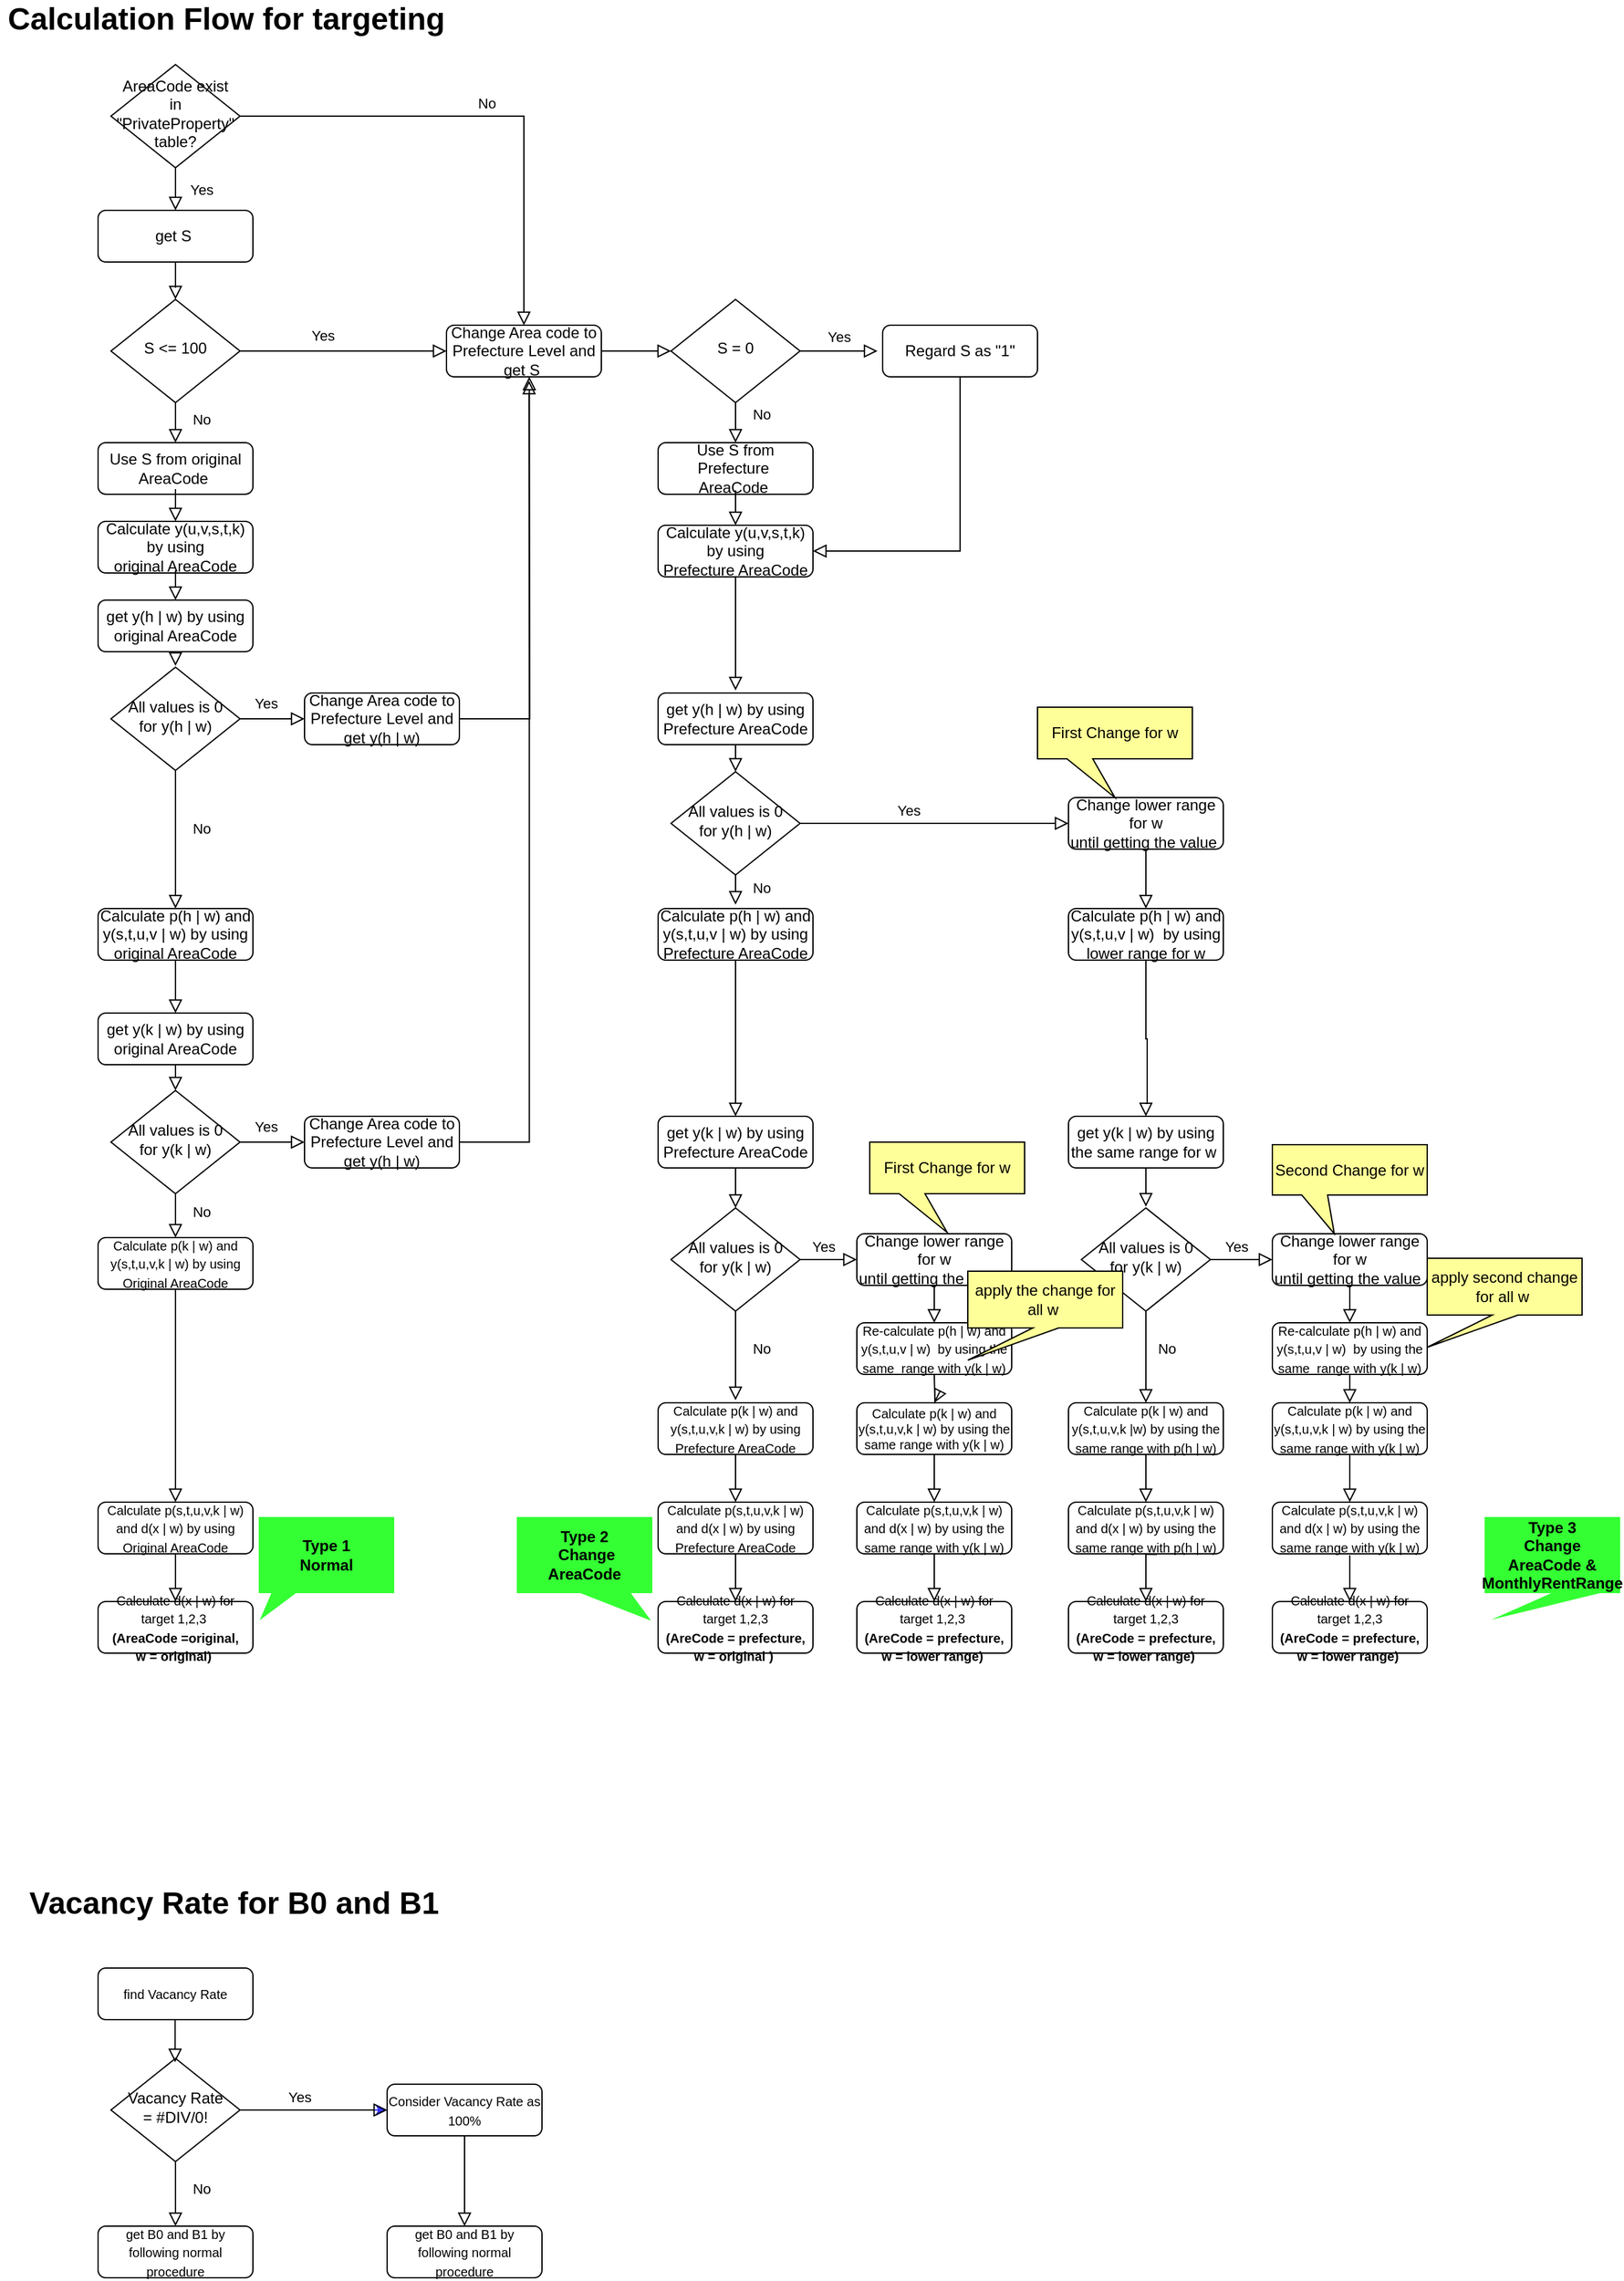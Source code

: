 <mxfile version="14.7.9" type="github">
  <diagram id="C5RBs43oDa-KdzZeNtuy" name="Page-1">
    <mxGraphModel dx="1504" dy="644" grid="1" gridSize="10" guides="1" tooltips="1" connect="1" arrows="1" fold="1" page="1" pageScale="1" pageWidth="827" pageHeight="1169" math="0" shadow="0">
      <root>
        <mxCell id="WIyWlLk6GJQsqaUBKTNV-0" />
        <mxCell id="WIyWlLk6GJQsqaUBKTNV-1" parent="WIyWlLk6GJQsqaUBKTNV-0" />
        <mxCell id="WIyWlLk6GJQsqaUBKTNV-2" value="" style="rounded=0;html=1;jettySize=auto;orthogonalLoop=1;fontSize=11;endArrow=block;endFill=0;endSize=8;strokeWidth=1;shadow=0;labelBackgroundColor=none;edgeStyle=orthogonalEdgeStyle;" parent="WIyWlLk6GJQsqaUBKTNV-1" source="WIyWlLk6GJQsqaUBKTNV-3" target="WIyWlLk6GJQsqaUBKTNV-6" edge="1">
          <mxGeometry relative="1" as="geometry" />
        </mxCell>
        <mxCell id="WIyWlLk6GJQsqaUBKTNV-3" value="get S&amp;nbsp;" style="rounded=1;whiteSpace=wrap;html=1;fontSize=12;glass=0;strokeWidth=1;shadow=0;" parent="WIyWlLk6GJQsqaUBKTNV-1" vertex="1">
          <mxGeometry x="86" y="178" width="120" height="40" as="geometry" />
        </mxCell>
        <mxCell id="WIyWlLk6GJQsqaUBKTNV-4" value="No" style="rounded=0;html=1;jettySize=auto;orthogonalLoop=1;fontSize=11;endArrow=block;endFill=0;endSize=8;strokeWidth=1;shadow=0;labelBackgroundColor=none;edgeStyle=orthogonalEdgeStyle;entryX=0.5;entryY=0;entryDx=0;entryDy=0;" parent="WIyWlLk6GJQsqaUBKTNV-1" source="WIyWlLk6GJQsqaUBKTNV-6" target="MQ3y7SGXB7zB2JzIPT7B-8" edge="1">
          <mxGeometry x="0.245" y="20" relative="1" as="geometry">
            <mxPoint as="offset" />
            <mxPoint x="146" y="397" as="targetPoint" />
          </mxGeometry>
        </mxCell>
        <mxCell id="WIyWlLk6GJQsqaUBKTNV-5" value="Yes" style="edgeStyle=orthogonalEdgeStyle;rounded=0;html=1;jettySize=auto;orthogonalLoop=1;fontSize=11;endArrow=block;endFill=0;endSize=8;strokeWidth=1;shadow=0;labelBackgroundColor=none;" parent="WIyWlLk6GJQsqaUBKTNV-1" source="WIyWlLk6GJQsqaUBKTNV-6" target="WIyWlLk6GJQsqaUBKTNV-7" edge="1">
          <mxGeometry x="-0.2" y="12" relative="1" as="geometry">
            <mxPoint as="offset" />
          </mxGeometry>
        </mxCell>
        <mxCell id="WIyWlLk6GJQsqaUBKTNV-6" value="S &amp;lt;= 100" style="rhombus;whiteSpace=wrap;html=1;shadow=0;fontFamily=Helvetica;fontSize=12;align=center;strokeWidth=1;spacing=6;spacingTop=-4;" parent="WIyWlLk6GJQsqaUBKTNV-1" vertex="1">
          <mxGeometry x="96" y="247" width="100" height="80" as="geometry" />
        </mxCell>
        <mxCell id="WIyWlLk6GJQsqaUBKTNV-7" value="Change Area code to Prefecture Level&amp;nbsp;and get S&amp;nbsp;" style="rounded=1;whiteSpace=wrap;html=1;fontSize=12;glass=0;strokeWidth=1;shadow=0;" parent="WIyWlLk6GJQsqaUBKTNV-1" vertex="1">
          <mxGeometry x="356" y="267" width="120" height="40" as="geometry" />
        </mxCell>
        <mxCell id="WIyWlLk6GJQsqaUBKTNV-11" value="Calculate y(u,v,s,t,k) by using&lt;br&gt;original AreaCode" style="rounded=1;whiteSpace=wrap;html=1;fontSize=12;glass=0;strokeWidth=1;shadow=0;" parent="WIyWlLk6GJQsqaUBKTNV-1" vertex="1">
          <mxGeometry x="86" y="419" width="120" height="40" as="geometry" />
        </mxCell>
        <mxCell id="MQ3y7SGXB7zB2JzIPT7B-0" value="S = 0" style="rhombus;whiteSpace=wrap;html=1;shadow=0;fontFamily=Helvetica;fontSize=12;align=center;strokeWidth=1;spacing=6;spacingTop=-4;" vertex="1" parent="WIyWlLk6GJQsqaUBKTNV-1">
          <mxGeometry x="530" y="247" width="100" height="80" as="geometry" />
        </mxCell>
        <mxCell id="MQ3y7SGXB7zB2JzIPT7B-1" value="" style="edgeStyle=orthogonalEdgeStyle;rounded=0;html=1;jettySize=auto;orthogonalLoop=1;fontSize=11;endArrow=block;endFill=0;endSize=8;strokeWidth=1;shadow=0;labelBackgroundColor=none;entryX=0;entryY=0.5;entryDx=0;entryDy=0;exitX=1;exitY=0.5;exitDx=0;exitDy=0;" edge="1" parent="WIyWlLk6GJQsqaUBKTNV-1" source="WIyWlLk6GJQsqaUBKTNV-7" target="MQ3y7SGXB7zB2JzIPT7B-0">
          <mxGeometry x="-0.2" y="10" relative="1" as="geometry">
            <mxPoint as="offset" />
            <mxPoint x="206" y="297" as="sourcePoint" />
            <mxPoint x="256" y="297" as="targetPoint" />
          </mxGeometry>
        </mxCell>
        <mxCell id="MQ3y7SGXB7zB2JzIPT7B-2" value="Yes" style="edgeStyle=orthogonalEdgeStyle;rounded=0;html=1;jettySize=auto;orthogonalLoop=1;fontSize=11;endArrow=block;endFill=0;endSize=8;strokeWidth=1;shadow=0;labelBackgroundColor=none;exitX=1;exitY=0.5;exitDx=0;exitDy=0;" edge="1" parent="WIyWlLk6GJQsqaUBKTNV-1" source="MQ3y7SGXB7zB2JzIPT7B-0">
          <mxGeometry y="12" relative="1" as="geometry">
            <mxPoint as="offset" />
            <mxPoint x="320" y="297" as="sourcePoint" />
            <mxPoint x="690" y="287" as="targetPoint" />
          </mxGeometry>
        </mxCell>
        <mxCell id="MQ3y7SGXB7zB2JzIPT7B-3" value="Regard S as &quot;1&quot;" style="rounded=1;whiteSpace=wrap;html=1;fontSize=12;glass=0;strokeWidth=1;shadow=0;" vertex="1" parent="WIyWlLk6GJQsqaUBKTNV-1">
          <mxGeometry x="694" y="267" width="120" height="40" as="geometry" />
        </mxCell>
        <mxCell id="MQ3y7SGXB7zB2JzIPT7B-6" value="Use S from Prefecture&amp;nbsp;&lt;br&gt;AreaCode&amp;nbsp;" style="rounded=1;whiteSpace=wrap;html=1;fontSize=12;glass=0;strokeWidth=1;shadow=0;" vertex="1" parent="WIyWlLk6GJQsqaUBKTNV-1">
          <mxGeometry x="520" y="358" width="120" height="40" as="geometry" />
        </mxCell>
        <mxCell id="MQ3y7SGXB7zB2JzIPT7B-8" value="Use S from original AreaCode&amp;nbsp;" style="rounded=1;whiteSpace=wrap;html=1;fontSize=12;glass=0;strokeWidth=1;shadow=0;" vertex="1" parent="WIyWlLk6GJQsqaUBKTNV-1">
          <mxGeometry x="86" y="358" width="120" height="40" as="geometry" />
        </mxCell>
        <mxCell id="MQ3y7SGXB7zB2JzIPT7B-10" value="No" style="rounded=0;html=1;jettySize=auto;orthogonalLoop=1;fontSize=11;endArrow=block;endFill=0;endSize=8;strokeWidth=1;shadow=0;labelBackgroundColor=none;edgeStyle=orthogonalEdgeStyle;entryX=0.5;entryY=0;entryDx=0;entryDy=0;exitX=0.5;exitY=1;exitDx=0;exitDy=0;" edge="1" parent="WIyWlLk6GJQsqaUBKTNV-1" source="MQ3y7SGXB7zB2JzIPT7B-0" target="MQ3y7SGXB7zB2JzIPT7B-6">
          <mxGeometry x="-0.407" y="20" relative="1" as="geometry">
            <mxPoint as="offset" />
            <mxPoint x="270" y="337" as="sourcePoint" />
            <mxPoint x="270" y="397" as="targetPoint" />
            <Array as="points">
              <mxPoint x="580" y="347" />
              <mxPoint x="580" y="347" />
            </Array>
          </mxGeometry>
        </mxCell>
        <mxCell id="MQ3y7SGXB7zB2JzIPT7B-66" value="AreaCode exist in &quot;PrivateProperty&quot; table?" style="rhombus;whiteSpace=wrap;html=1;shadow=0;fontFamily=Helvetica;fontSize=12;align=center;strokeWidth=1;spacing=6;spacingTop=-4;" vertex="1" parent="WIyWlLk6GJQsqaUBKTNV-1">
          <mxGeometry x="96" y="65" width="100" height="80" as="geometry" />
        </mxCell>
        <mxCell id="MQ3y7SGXB7zB2JzIPT7B-67" value="No" style="edgeStyle=orthogonalEdgeStyle;rounded=0;html=1;jettySize=auto;orthogonalLoop=1;fontSize=11;endArrow=block;endFill=0;endSize=8;strokeWidth=1;shadow=0;labelBackgroundColor=none;exitX=1;exitY=0.5;exitDx=0;exitDy=0;entryX=0.5;entryY=0;entryDx=0;entryDy=0;" edge="1" parent="WIyWlLk6GJQsqaUBKTNV-1" source="MQ3y7SGXB7zB2JzIPT7B-66" target="WIyWlLk6GJQsqaUBKTNV-7">
          <mxGeometry y="10" relative="1" as="geometry">
            <mxPoint as="offset" />
            <mxPoint x="206.0" y="320" as="sourcePoint" />
            <mxPoint x="306" y="265" as="targetPoint" />
          </mxGeometry>
        </mxCell>
        <mxCell id="MQ3y7SGXB7zB2JzIPT7B-69" value="Yes" style="rounded=0;html=1;jettySize=auto;orthogonalLoop=1;fontSize=11;endArrow=block;endFill=0;endSize=8;strokeWidth=1;shadow=0;labelBackgroundColor=none;edgeStyle=orthogonalEdgeStyle;exitX=0.5;exitY=1;exitDx=0;exitDy=0;entryX=0.5;entryY=0;entryDx=0;entryDy=0;" edge="1" parent="WIyWlLk6GJQsqaUBKTNV-1" source="MQ3y7SGXB7zB2JzIPT7B-66" target="WIyWlLk6GJQsqaUBKTNV-3">
          <mxGeometry y="20" relative="1" as="geometry">
            <mxPoint as="offset" />
            <mxPoint x="146" y="155" as="sourcePoint" />
            <mxPoint x="146" y="175" as="targetPoint" />
          </mxGeometry>
        </mxCell>
        <mxCell id="EMNxxHcLQM_PSfE0qUSJ-0" value="" style="edgeStyle=orthogonalEdgeStyle;rounded=0;html=1;jettySize=auto;orthogonalLoop=1;fontSize=11;endArrow=block;endFill=0;endSize=8;strokeWidth=1;shadow=0;labelBackgroundColor=none;entryX=0.5;entryY=0;entryDx=0;entryDy=0;exitX=0.5;exitY=1;exitDx=0;exitDy=0;" edge="1" parent="WIyWlLk6GJQsqaUBKTNV-1" source="MQ3y7SGXB7zB2JzIPT7B-8" target="WIyWlLk6GJQsqaUBKTNV-11">
          <mxGeometry x="-0.2" y="10" relative="1" as="geometry">
            <mxPoint as="offset" />
            <mxPoint x="376" y="297" as="sourcePoint" />
            <mxPoint x="426" y="297" as="targetPoint" />
            <Array as="points">
              <mxPoint x="146" y="394" />
              <mxPoint x="146" y="394" />
            </Array>
          </mxGeometry>
        </mxCell>
        <mxCell id="EMNxxHcLQM_PSfE0qUSJ-1" value="Calculate y(u,v,s,t,k) by using&lt;br&gt;Prefecture AreaCode" style="rounded=1;whiteSpace=wrap;html=1;fontSize=12;glass=0;strokeWidth=1;shadow=0;" vertex="1" parent="WIyWlLk6GJQsqaUBKTNV-1">
          <mxGeometry x="520" y="422" width="120" height="40" as="geometry" />
        </mxCell>
        <mxCell id="EMNxxHcLQM_PSfE0qUSJ-3" value="" style="edgeStyle=orthogonalEdgeStyle;rounded=0;html=1;jettySize=auto;orthogonalLoop=1;fontSize=11;endArrow=block;endFill=0;endSize=8;strokeWidth=1;shadow=0;labelBackgroundColor=none;entryX=0.5;entryY=0;entryDx=0;entryDy=0;" edge="1" parent="WIyWlLk6GJQsqaUBKTNV-1" target="EMNxxHcLQM_PSfE0qUSJ-1">
          <mxGeometry x="-0.2" y="10" relative="1" as="geometry">
            <mxPoint as="offset" />
            <mxPoint x="580" y="395" as="sourcePoint" />
            <mxPoint x="564" y="434" as="targetPoint" />
            <Array as="points">
              <mxPoint x="580" y="404" />
              <mxPoint x="580" y="404" />
            </Array>
          </mxGeometry>
        </mxCell>
        <mxCell id="EMNxxHcLQM_PSfE0qUSJ-4" value="" style="edgeStyle=orthogonalEdgeStyle;rounded=0;html=1;jettySize=auto;orthogonalLoop=1;fontSize=11;endArrow=block;endFill=0;endSize=8;strokeWidth=1;shadow=0;labelBackgroundColor=none;entryX=1;entryY=0.5;entryDx=0;entryDy=0;exitX=0.5;exitY=1;exitDx=0;exitDy=0;strokeColor=#000000;" edge="1" parent="WIyWlLk6GJQsqaUBKTNV-1" source="MQ3y7SGXB7zB2JzIPT7B-3" target="EMNxxHcLQM_PSfE0qUSJ-1">
          <mxGeometry x="-0.2" y="10" relative="1" as="geometry">
            <mxPoint as="offset" />
            <mxPoint x="1024" y="405" as="sourcePoint" />
            <mxPoint x="1024" y="434" as="targetPoint" />
            <Array as="points">
              <mxPoint x="754" y="442" />
            </Array>
          </mxGeometry>
        </mxCell>
        <mxCell id="EMNxxHcLQM_PSfE0qUSJ-5" value="get y(h | w) by using&lt;br&gt;original AreaCode" style="rounded=1;whiteSpace=wrap;html=1;fontSize=12;glass=0;strokeWidth=1;shadow=0;" vertex="1" parent="WIyWlLk6GJQsqaUBKTNV-1">
          <mxGeometry x="86" y="480" width="120" height="40" as="geometry" />
        </mxCell>
        <mxCell id="EMNxxHcLQM_PSfE0qUSJ-6" value="All values is 0 for y(h | w)" style="rhombus;whiteSpace=wrap;html=1;shadow=0;fontFamily=Helvetica;fontSize=12;align=center;strokeWidth=1;spacing=6;spacingTop=-4;" vertex="1" parent="WIyWlLk6GJQsqaUBKTNV-1">
          <mxGeometry x="96" y="532" width="100" height="80" as="geometry" />
        </mxCell>
        <mxCell id="EMNxxHcLQM_PSfE0qUSJ-7" value="No" style="rounded=0;html=1;jettySize=auto;orthogonalLoop=1;fontSize=11;endArrow=block;endFill=0;endSize=8;strokeWidth=1;shadow=0;labelBackgroundColor=none;edgeStyle=orthogonalEdgeStyle;exitX=0.5;exitY=1;exitDx=0;exitDy=0;entryX=0.5;entryY=0;entryDx=0;entryDy=0;" edge="1" parent="WIyWlLk6GJQsqaUBKTNV-1" source="EMNxxHcLQM_PSfE0qUSJ-6" target="EMNxxHcLQM_PSfE0qUSJ-20">
          <mxGeometry x="-0.167" y="20" relative="1" as="geometry">
            <mxPoint as="offset" />
            <mxPoint x="126" y="661" as="sourcePoint" />
            <mxPoint x="146" y="681" as="targetPoint" />
            <Array as="points" />
          </mxGeometry>
        </mxCell>
        <mxCell id="EMNxxHcLQM_PSfE0qUSJ-9" value="Change Area code to Prefecture Level&amp;nbsp;and get y(h | w)" style="rounded=1;whiteSpace=wrap;html=1;fontSize=12;glass=0;strokeWidth=1;shadow=0;" vertex="1" parent="WIyWlLk6GJQsqaUBKTNV-1">
          <mxGeometry x="246" y="552" width="120" height="40" as="geometry" />
        </mxCell>
        <mxCell id="EMNxxHcLQM_PSfE0qUSJ-10" value="get y(h | w) by using&lt;br&gt;Prefecture AreaCode" style="rounded=1;whiteSpace=wrap;html=1;fontSize=12;glass=0;strokeWidth=1;shadow=0;" vertex="1" parent="WIyWlLk6GJQsqaUBKTNV-1">
          <mxGeometry x="520" y="552" width="120" height="40" as="geometry" />
        </mxCell>
        <mxCell id="EMNxxHcLQM_PSfE0qUSJ-14" value="" style="edgeStyle=orthogonalEdgeStyle;rounded=0;html=1;jettySize=auto;orthogonalLoop=1;fontSize=11;endArrow=block;endFill=0;endSize=8;strokeWidth=1;shadow=0;labelBackgroundColor=none;entryX=0.5;entryY=0;entryDx=0;entryDy=0;exitX=0.5;exitY=1;exitDx=0;exitDy=0;" edge="1" parent="WIyWlLk6GJQsqaUBKTNV-1" source="WIyWlLk6GJQsqaUBKTNV-11" target="EMNxxHcLQM_PSfE0qUSJ-5">
          <mxGeometry x="-0.2" y="10" relative="1" as="geometry">
            <mxPoint as="offset" />
            <mxPoint x="156" y="409" as="sourcePoint" />
            <mxPoint x="156" y="439" as="targetPoint" />
            <Array as="points">
              <mxPoint x="146" y="457" />
              <mxPoint x="146" y="457" />
            </Array>
          </mxGeometry>
        </mxCell>
        <mxCell id="EMNxxHcLQM_PSfE0qUSJ-15" value="" style="edgeStyle=orthogonalEdgeStyle;rounded=0;html=1;jettySize=auto;orthogonalLoop=1;fontSize=11;endArrow=block;endFill=0;endSize=8;strokeWidth=1;shadow=0;labelBackgroundColor=none;exitX=0.5;exitY=1;exitDx=0;exitDy=0;" edge="1" parent="WIyWlLk6GJQsqaUBKTNV-1" source="EMNxxHcLQM_PSfE0qUSJ-5">
          <mxGeometry x="-0.2" y="10" relative="1" as="geometry">
            <mxPoint as="offset" />
            <mxPoint x="146" y="541" as="sourcePoint" />
            <mxPoint x="146" y="531" as="targetPoint" />
            <Array as="points" />
          </mxGeometry>
        </mxCell>
        <mxCell id="EMNxxHcLQM_PSfE0qUSJ-16" value="" style="edgeStyle=orthogonalEdgeStyle;rounded=0;html=1;jettySize=auto;orthogonalLoop=1;fontSize=11;endArrow=block;endFill=0;endSize=8;strokeWidth=1;shadow=0;labelBackgroundColor=none;exitX=1;exitY=0.5;exitDx=0;exitDy=0;" edge="1" parent="WIyWlLk6GJQsqaUBKTNV-1" source="EMNxxHcLQM_PSfE0qUSJ-9">
          <mxGeometry x="-0.2" y="10" relative="1" as="geometry">
            <mxPoint as="offset" />
            <mxPoint x="376" y="595" as="sourcePoint" />
            <mxPoint x="420" y="310" as="targetPoint" />
          </mxGeometry>
        </mxCell>
        <mxCell id="EMNxxHcLQM_PSfE0qUSJ-18" value="" style="edgeStyle=orthogonalEdgeStyle;rounded=0;html=1;jettySize=auto;orthogonalLoop=1;fontSize=11;endArrow=block;endFill=0;endSize=8;strokeWidth=1;shadow=0;labelBackgroundColor=none;" edge="1" parent="WIyWlLk6GJQsqaUBKTNV-1" source="EMNxxHcLQM_PSfE0qUSJ-1">
          <mxGeometry x="-0.2" y="10" relative="1" as="geometry">
            <mxPoint as="offset" />
            <mxPoint x="527" y="600" as="sourcePoint" />
            <mxPoint x="580" y="550" as="targetPoint" />
          </mxGeometry>
        </mxCell>
        <mxCell id="EMNxxHcLQM_PSfE0qUSJ-20" value="Calculate p(h | w) and y(s,t,u,v | w) by using&lt;br&gt;original AreaCode" style="rounded=1;whiteSpace=wrap;html=1;fontSize=12;glass=0;strokeWidth=1;shadow=0;" vertex="1" parent="WIyWlLk6GJQsqaUBKTNV-1">
          <mxGeometry x="86" y="719" width="120" height="40" as="geometry" />
        </mxCell>
        <mxCell id="EMNxxHcLQM_PSfE0qUSJ-21" value="Yes" style="edgeStyle=orthogonalEdgeStyle;rounded=0;html=1;jettySize=auto;orthogonalLoop=1;fontSize=11;endArrow=block;endFill=0;endSize=8;strokeWidth=1;shadow=0;labelBackgroundColor=none;exitX=1;exitY=0.5;exitDx=0;exitDy=0;entryX=0;entryY=0.5;entryDx=0;entryDy=0;" edge="1" parent="WIyWlLk6GJQsqaUBKTNV-1" source="EMNxxHcLQM_PSfE0qUSJ-6" target="EMNxxHcLQM_PSfE0qUSJ-9">
          <mxGeometry x="-0.2" y="12" relative="1" as="geometry">
            <mxPoint as="offset" />
            <mxPoint x="205" y="585" as="sourcePoint" />
            <mxPoint x="255" y="585" as="targetPoint" />
          </mxGeometry>
        </mxCell>
        <mxCell id="EMNxxHcLQM_PSfE0qUSJ-22" value="All values is 0 for y(h | w)" style="rhombus;whiteSpace=wrap;html=1;shadow=0;fontFamily=Helvetica;fontSize=12;align=center;strokeWidth=1;spacing=6;spacingTop=-4;" vertex="1" parent="WIyWlLk6GJQsqaUBKTNV-1">
          <mxGeometry x="530" y="613" width="100" height="80" as="geometry" />
        </mxCell>
        <mxCell id="EMNxxHcLQM_PSfE0qUSJ-23" value="Change lower range for w&lt;br&gt;until getting the value&amp;nbsp;" style="rounded=1;whiteSpace=wrap;html=1;fontSize=12;glass=0;strokeWidth=1;shadow=0;" vertex="1" parent="WIyWlLk6GJQsqaUBKTNV-1">
          <mxGeometry x="838" y="633" width="120" height="40" as="geometry" />
        </mxCell>
        <mxCell id="EMNxxHcLQM_PSfE0qUSJ-24" value="Calculate p(h | w) and y(s,t,u,v | w) by using&lt;br&gt;Prefecture AreaCode" style="rounded=1;whiteSpace=wrap;html=1;fontSize=12;glass=0;strokeWidth=1;shadow=0;" vertex="1" parent="WIyWlLk6GJQsqaUBKTNV-1">
          <mxGeometry x="520" y="719" width="120" height="40" as="geometry" />
        </mxCell>
        <mxCell id="EMNxxHcLQM_PSfE0qUSJ-25" value="No" style="rounded=0;html=1;jettySize=auto;orthogonalLoop=1;fontSize=11;endArrow=block;endFill=0;endSize=8;strokeWidth=1;shadow=0;labelBackgroundColor=none;edgeStyle=orthogonalEdgeStyle;exitX=0.5;exitY=1;exitDx=0;exitDy=0;" edge="1" parent="WIyWlLk6GJQsqaUBKTNV-1" source="EMNxxHcLQM_PSfE0qUSJ-22">
          <mxGeometry x="-0.167" y="20" relative="1" as="geometry">
            <mxPoint as="offset" />
            <mxPoint x="458.0" y="622" as="sourcePoint" />
            <mxPoint x="580" y="716" as="targetPoint" />
            <Array as="points" />
          </mxGeometry>
        </mxCell>
        <mxCell id="EMNxxHcLQM_PSfE0qUSJ-26" value="" style="edgeStyle=orthogonalEdgeStyle;rounded=0;html=1;jettySize=auto;orthogonalLoop=1;fontSize=11;endArrow=block;endFill=0;endSize=8;strokeWidth=1;shadow=0;labelBackgroundColor=none;exitX=0.5;exitY=1;exitDx=0;exitDy=0;entryX=0.5;entryY=0;entryDx=0;entryDy=0;" edge="1" parent="WIyWlLk6GJQsqaUBKTNV-1" source="EMNxxHcLQM_PSfE0qUSJ-10" target="EMNxxHcLQM_PSfE0qUSJ-22">
          <mxGeometry x="-0.2" y="10" relative="1" as="geometry">
            <mxPoint as="offset" />
            <mxPoint x="590" y="478" as="sourcePoint" />
            <mxPoint x="580" y="601" as="targetPoint" />
          </mxGeometry>
        </mxCell>
        <mxCell id="EMNxxHcLQM_PSfE0qUSJ-27" value="Yes" style="edgeStyle=orthogonalEdgeStyle;rounded=0;html=1;jettySize=auto;orthogonalLoop=1;fontSize=11;endArrow=block;endFill=0;endSize=8;strokeWidth=1;shadow=0;labelBackgroundColor=none;exitX=1;exitY=0.5;exitDx=0;exitDy=0;entryX=0;entryY=0.5;entryDx=0;entryDy=0;" edge="1" parent="WIyWlLk6GJQsqaUBKTNV-1" source="EMNxxHcLQM_PSfE0qUSJ-22" target="EMNxxHcLQM_PSfE0qUSJ-23">
          <mxGeometry x="-0.19" y="10" relative="1" as="geometry">
            <mxPoint as="offset" />
            <mxPoint x="640" y="655" as="sourcePoint" />
            <mxPoint x="675" y="663" as="targetPoint" />
          </mxGeometry>
        </mxCell>
        <mxCell id="EMNxxHcLQM_PSfE0qUSJ-29" value="Calculate p(h | w) and y(s,t,u,v | w)&amp;nbsp;&amp;nbsp;by using lower range for w" style="rounded=1;whiteSpace=wrap;html=1;fontSize=12;glass=0;strokeWidth=1;shadow=0;" vertex="1" parent="WIyWlLk6GJQsqaUBKTNV-1">
          <mxGeometry x="838" y="719" width="120" height="40" as="geometry" />
        </mxCell>
        <mxCell id="EMNxxHcLQM_PSfE0qUSJ-30" value="" style="edgeStyle=orthogonalEdgeStyle;rounded=0;html=1;jettySize=auto;orthogonalLoop=1;fontSize=11;endArrow=block;endFill=0;endSize=8;strokeWidth=1;shadow=0;labelBackgroundColor=none;" edge="1" parent="WIyWlLk6GJQsqaUBKTNV-1" source="EMNxxHcLQM_PSfE0qUSJ-23" target="EMNxxHcLQM_PSfE0qUSJ-29">
          <mxGeometry x="-0.2" y="10" relative="1" as="geometry">
            <mxPoint as="offset" />
            <mxPoint x="879" y="661" as="sourcePoint" />
            <mxPoint x="1015" y="562" as="targetPoint" />
          </mxGeometry>
        </mxCell>
        <mxCell id="EMNxxHcLQM_PSfE0qUSJ-31" value="get y(k | w) by using&lt;br&gt;original AreaCode" style="rounded=1;whiteSpace=wrap;html=1;fontSize=12;glass=0;strokeWidth=1;shadow=0;" vertex="1" parent="WIyWlLk6GJQsqaUBKTNV-1">
          <mxGeometry x="86" y="800" width="120" height="40" as="geometry" />
        </mxCell>
        <mxCell id="EMNxxHcLQM_PSfE0qUSJ-32" value="" style="edgeStyle=orthogonalEdgeStyle;rounded=0;html=1;jettySize=auto;orthogonalLoop=1;fontSize=11;endArrow=block;endFill=0;endSize=8;strokeWidth=1;shadow=0;labelBackgroundColor=none;entryX=0.5;entryY=0;entryDx=0;entryDy=0;" edge="1" parent="WIyWlLk6GJQsqaUBKTNV-1" source="EMNxxHcLQM_PSfE0qUSJ-20" target="EMNxxHcLQM_PSfE0qUSJ-31">
          <mxGeometry x="-0.2" y="10" relative="1" as="geometry">
            <mxPoint as="offset" />
            <mxPoint x="146" y="770" as="sourcePoint" />
            <mxPoint x="140" y="790" as="targetPoint" />
          </mxGeometry>
        </mxCell>
        <mxCell id="EMNxxHcLQM_PSfE0qUSJ-35" value="All values is 0 for y(k | w)" style="rhombus;whiteSpace=wrap;html=1;shadow=0;fontFamily=Helvetica;fontSize=12;align=center;strokeWidth=1;spacing=6;spacingTop=-4;" vertex="1" parent="WIyWlLk6GJQsqaUBKTNV-1">
          <mxGeometry x="96" y="860" width="100" height="80" as="geometry" />
        </mxCell>
        <mxCell id="EMNxxHcLQM_PSfE0qUSJ-36" value="Change Area code to Prefecture Level&amp;nbsp;and get y(h | w)" style="rounded=1;whiteSpace=wrap;html=1;fontSize=12;glass=0;strokeWidth=1;shadow=0;" vertex="1" parent="WIyWlLk6GJQsqaUBKTNV-1">
          <mxGeometry x="246" y="880" width="120" height="40" as="geometry" />
        </mxCell>
        <mxCell id="EMNxxHcLQM_PSfE0qUSJ-37" value="get y(k | w) by using&lt;br&gt;Prefecture AreaCode" style="rounded=1;whiteSpace=wrap;html=1;fontSize=12;glass=0;strokeWidth=1;shadow=0;" vertex="1" parent="WIyWlLk6GJQsqaUBKTNV-1">
          <mxGeometry x="520" y="880" width="120" height="40" as="geometry" />
        </mxCell>
        <mxCell id="EMNxxHcLQM_PSfE0qUSJ-38" value="All values is 0 for y(k | w)" style="rhombus;whiteSpace=wrap;html=1;shadow=0;fontFamily=Helvetica;fontSize=12;align=center;strokeWidth=1;spacing=6;spacingTop=-4;" vertex="1" parent="WIyWlLk6GJQsqaUBKTNV-1">
          <mxGeometry x="530" y="951" width="100" height="80" as="geometry" />
        </mxCell>
        <mxCell id="EMNxxHcLQM_PSfE0qUSJ-39" value="Change lower range for w&lt;br&gt;until getting the value&amp;nbsp;" style="rounded=1;whiteSpace=wrap;html=1;fontSize=12;glass=0;strokeWidth=1;shadow=0;" vertex="1" parent="WIyWlLk6GJQsqaUBKTNV-1">
          <mxGeometry x="674" y="971" width="120" height="40" as="geometry" />
        </mxCell>
        <mxCell id="EMNxxHcLQM_PSfE0qUSJ-40" value="&lt;font style=&quot;font-size: 10px&quot;&gt;Calculate p(k | w) and y(s,t,u,v,k | w) by using Prefecture AreaCode&lt;/font&gt;" style="rounded=1;whiteSpace=wrap;html=1;fontSize=12;glass=0;strokeWidth=1;shadow=0;" vertex="1" parent="WIyWlLk6GJQsqaUBKTNV-1">
          <mxGeometry x="520" y="1102" width="120" height="40" as="geometry" />
        </mxCell>
        <mxCell id="EMNxxHcLQM_PSfE0qUSJ-41" value="No" style="rounded=0;html=1;jettySize=auto;orthogonalLoop=1;fontSize=11;endArrow=block;endFill=0;endSize=8;strokeWidth=1;shadow=0;labelBackgroundColor=none;edgeStyle=orthogonalEdgeStyle;exitX=0.5;exitY=1;exitDx=0;exitDy=0;" edge="1" parent="WIyWlLk6GJQsqaUBKTNV-1" source="EMNxxHcLQM_PSfE0qUSJ-38">
          <mxGeometry x="-0.167" y="20" relative="1" as="geometry">
            <mxPoint as="offset" />
            <mxPoint x="458.0" y="960" as="sourcePoint" />
            <mxPoint x="580" y="1100" as="targetPoint" />
            <Array as="points" />
          </mxGeometry>
        </mxCell>
        <mxCell id="EMNxxHcLQM_PSfE0qUSJ-42" value="Yes" style="edgeStyle=orthogonalEdgeStyle;rounded=0;html=1;jettySize=auto;orthogonalLoop=1;fontSize=11;endArrow=block;endFill=0;endSize=8;strokeWidth=1;shadow=0;labelBackgroundColor=none;exitX=1;exitY=0.5;exitDx=0;exitDy=0;entryX=0;entryY=0.5;entryDx=0;entryDy=0;" edge="1" parent="WIyWlLk6GJQsqaUBKTNV-1" source="EMNxxHcLQM_PSfE0qUSJ-38" target="EMNxxHcLQM_PSfE0qUSJ-39">
          <mxGeometry x="-0.19" y="10" relative="1" as="geometry">
            <mxPoint as="offset" />
            <mxPoint x="640" y="993" as="sourcePoint" />
            <mxPoint x="675" y="1001" as="targetPoint" />
          </mxGeometry>
        </mxCell>
        <mxCell id="EMNxxHcLQM_PSfE0qUSJ-49" value="Yes" style="edgeStyle=orthogonalEdgeStyle;rounded=0;html=1;jettySize=auto;orthogonalLoop=1;fontSize=11;endArrow=block;endFill=0;endSize=8;strokeWidth=1;shadow=0;labelBackgroundColor=none;entryX=0;entryY=0.5;entryDx=0;entryDy=0;" edge="1" parent="WIyWlLk6GJQsqaUBKTNV-1" source="EMNxxHcLQM_PSfE0qUSJ-35" target="EMNxxHcLQM_PSfE0qUSJ-36">
          <mxGeometry x="-0.2" y="12" relative="1" as="geometry">
            <mxPoint as="offset" />
            <mxPoint x="206" y="634" as="sourcePoint" />
            <mxPoint x="250" y="910" as="targetPoint" />
          </mxGeometry>
        </mxCell>
        <mxCell id="EMNxxHcLQM_PSfE0qUSJ-50" value="" style="edgeStyle=orthogonalEdgeStyle;rounded=0;html=1;jettySize=auto;orthogonalLoop=1;fontSize=11;endArrow=block;endFill=0;endSize=8;strokeWidth=1;shadow=0;labelBackgroundColor=none;entryX=0.5;entryY=0;entryDx=0;entryDy=0;" edge="1" parent="WIyWlLk6GJQsqaUBKTNV-1" target="EMNxxHcLQM_PSfE0qUSJ-35">
          <mxGeometry x="-0.2" y="10" relative="1" as="geometry">
            <mxPoint as="offset" />
            <mxPoint x="146" y="840" as="sourcePoint" />
            <mxPoint x="156" y="810.0" as="targetPoint" />
          </mxGeometry>
        </mxCell>
        <mxCell id="EMNxxHcLQM_PSfE0qUSJ-51" value="" style="edgeStyle=orthogonalEdgeStyle;rounded=0;html=1;jettySize=auto;orthogonalLoop=1;fontSize=11;endArrow=block;endFill=0;endSize=8;strokeWidth=1;shadow=0;labelBackgroundColor=none;exitX=1;exitY=0.5;exitDx=0;exitDy=0;entryX=0.535;entryY=0.998;entryDx=0;entryDy=0;entryPerimeter=0;" edge="1" parent="WIyWlLk6GJQsqaUBKTNV-1" source="EMNxxHcLQM_PSfE0qUSJ-36" target="WIyWlLk6GJQsqaUBKTNV-7">
          <mxGeometry x="-0.2" y="10" relative="1" as="geometry">
            <mxPoint as="offset" />
            <mxPoint x="376" y="582" as="sourcePoint" />
            <mxPoint x="400" y="300" as="targetPoint" />
            <Array as="points">
              <mxPoint x="420" y="900" />
            </Array>
          </mxGeometry>
        </mxCell>
        <mxCell id="EMNxxHcLQM_PSfE0qUSJ-57" value="" style="edgeStyle=orthogonalEdgeStyle;rounded=0;html=1;jettySize=auto;orthogonalLoop=1;fontSize=11;endArrow=block;endFill=0;endSize=8;strokeWidth=1;shadow=0;labelBackgroundColor=none;exitX=0.5;exitY=1;exitDx=0;exitDy=0;" edge="1" parent="WIyWlLk6GJQsqaUBKTNV-1" source="EMNxxHcLQM_PSfE0qUSJ-37" target="EMNxxHcLQM_PSfE0qUSJ-38">
          <mxGeometry x="-0.2" y="10" relative="1" as="geometry">
            <mxPoint as="offset" />
            <mxPoint x="490" y="910" as="sourcePoint" />
            <mxPoint x="530" y="910" as="targetPoint" />
          </mxGeometry>
        </mxCell>
        <mxCell id="EMNxxHcLQM_PSfE0qUSJ-58" value="" style="edgeStyle=orthogonalEdgeStyle;rounded=0;html=1;jettySize=auto;orthogonalLoop=1;fontSize=11;endArrow=block;endFill=0;endSize=8;strokeWidth=1;shadow=0;labelBackgroundColor=none;entryX=0.5;entryY=0;entryDx=0;entryDy=0;exitX=0.5;exitY=1;exitDx=0;exitDy=0;" edge="1" parent="WIyWlLk6GJQsqaUBKTNV-1" source="EMNxxHcLQM_PSfE0qUSJ-24" target="EMNxxHcLQM_PSfE0qUSJ-37">
          <mxGeometry x="-0.2" y="10" relative="1" as="geometry">
            <mxPoint as="offset" />
            <mxPoint x="270" y="769" as="sourcePoint" />
            <mxPoint x="270" y="810" as="targetPoint" />
          </mxGeometry>
        </mxCell>
        <mxCell id="EMNxxHcLQM_PSfE0qUSJ-60" value="&lt;p&gt;&lt;span style=&quot;font-size: 10px&quot;&gt;Calculate p(k | w) and y(s,t,u,v,k | w) by using the same range with y(k | w)&lt;/span&gt;&lt;br&gt;&lt;/p&gt;" style="rounded=1;whiteSpace=wrap;html=1;fontSize=8;glass=0;strokeWidth=1;shadow=0;" vertex="1" parent="WIyWlLk6GJQsqaUBKTNV-1">
          <mxGeometry x="674" y="1102" width="120" height="40" as="geometry" />
        </mxCell>
        <mxCell id="EMNxxHcLQM_PSfE0qUSJ-61" value="get y(k | w) by using&lt;br&gt;the same range for w&amp;nbsp;" style="rounded=1;whiteSpace=wrap;html=1;fontSize=12;glass=0;strokeWidth=1;shadow=0;" vertex="1" parent="WIyWlLk6GJQsqaUBKTNV-1">
          <mxGeometry x="838" y="880" width="120" height="40" as="geometry" />
        </mxCell>
        <mxCell id="EMNxxHcLQM_PSfE0qUSJ-62" value="" style="edgeStyle=orthogonalEdgeStyle;rounded=0;html=1;jettySize=auto;orthogonalLoop=1;fontSize=11;endArrow=block;endFill=0;endSize=8;strokeWidth=1;shadow=0;labelBackgroundColor=none;exitX=0.5;exitY=1;exitDx=0;exitDy=0;entryX=0.5;entryY=0;entryDx=0;entryDy=0;" edge="1" parent="WIyWlLk6GJQsqaUBKTNV-1" source="EMNxxHcLQM_PSfE0qUSJ-29" target="EMNxxHcLQM_PSfE0qUSJ-61">
          <mxGeometry x="-0.2" y="10" relative="1" as="geometry">
            <mxPoint as="offset" />
            <mxPoint x="908" y="683" as="sourcePoint" />
            <mxPoint x="899" y="880" as="targetPoint" />
            <Array as="points">
              <mxPoint x="898" y="820" />
              <mxPoint x="899" y="820" />
              <mxPoint x="899" y="870" />
              <mxPoint x="898" y="870" />
            </Array>
          </mxGeometry>
        </mxCell>
        <mxCell id="EMNxxHcLQM_PSfE0qUSJ-64" value="All values is 0 for y(k | w)" style="rhombus;whiteSpace=wrap;html=1;shadow=0;fontFamily=Helvetica;fontSize=12;align=center;strokeWidth=1;spacing=6;spacingTop=-4;" vertex="1" parent="WIyWlLk6GJQsqaUBKTNV-1">
          <mxGeometry x="848" y="951" width="100" height="80" as="geometry" />
        </mxCell>
        <mxCell id="EMNxxHcLQM_PSfE0qUSJ-65" value="Change lower range for w&lt;br&gt;until getting the value&amp;nbsp;" style="rounded=1;whiteSpace=wrap;html=1;fontSize=12;glass=0;strokeWidth=1;shadow=0;" vertex="1" parent="WIyWlLk6GJQsqaUBKTNV-1">
          <mxGeometry x="996" y="971" width="120" height="40" as="geometry" />
        </mxCell>
        <mxCell id="EMNxxHcLQM_PSfE0qUSJ-66" value="&lt;font style=&quot;font-size: 10px&quot;&gt;Re-calculate p(h | w) and y(s,t,u,v | w)&amp;nbsp; by using the same&amp;nbsp; range with y(k | w)&lt;/font&gt;" style="rounded=1;whiteSpace=wrap;html=1;fontSize=12;glass=0;strokeWidth=1;shadow=0;" vertex="1" parent="WIyWlLk6GJQsqaUBKTNV-1">
          <mxGeometry x="996" y="1040" width="120" height="40" as="geometry" />
        </mxCell>
        <mxCell id="EMNxxHcLQM_PSfE0qUSJ-67" value="" style="edgeStyle=orthogonalEdgeStyle;rounded=0;html=1;jettySize=auto;orthogonalLoop=1;fontSize=11;endArrow=block;endFill=0;endSize=8;strokeWidth=1;shadow=0;labelBackgroundColor=none;exitX=0.5;exitY=1;exitDx=0;exitDy=0;" edge="1" parent="WIyWlLk6GJQsqaUBKTNV-1" source="EMNxxHcLQM_PSfE0qUSJ-39">
          <mxGeometry x="-0.2" y="10" relative="1" as="geometry">
            <mxPoint as="offset" />
            <mxPoint x="590" y="769" as="sourcePoint" />
            <mxPoint x="734" y="1040" as="targetPoint" />
          </mxGeometry>
        </mxCell>
        <mxCell id="EMNxxHcLQM_PSfE0qUSJ-68" value="No" style="rounded=0;html=1;jettySize=auto;orthogonalLoop=1;fontSize=11;endArrow=block;endFill=0;endSize=8;strokeWidth=1;shadow=0;labelBackgroundColor=none;edgeStyle=orthogonalEdgeStyle;entryX=0.5;entryY=0;entryDx=0;entryDy=0;" edge="1" parent="WIyWlLk6GJQsqaUBKTNV-1" source="EMNxxHcLQM_PSfE0qUSJ-64" target="EMNxxHcLQM_PSfE0qUSJ-69">
          <mxGeometry x="-0.183" y="16" relative="1" as="geometry">
            <mxPoint as="offset" />
            <mxPoint x="605" y="1041" as="sourcePoint" />
            <mxPoint x="898" y="1064" as="targetPoint" />
            <Array as="points" />
          </mxGeometry>
        </mxCell>
        <mxCell id="EMNxxHcLQM_PSfE0qUSJ-69" value="&lt;span style=&quot;font-size: 10px&quot;&gt;Calculate p(k | w) and y(s,t,u,v,k |w) by using the same range with p(h | w)&lt;/span&gt;" style="rounded=1;whiteSpace=wrap;html=1;fontSize=12;glass=0;strokeWidth=1;shadow=0;" vertex="1" parent="WIyWlLk6GJQsqaUBKTNV-1">
          <mxGeometry x="838" y="1102" width="120" height="40" as="geometry" />
        </mxCell>
        <mxCell id="EMNxxHcLQM_PSfE0qUSJ-70" value="" style="edgeStyle=orthogonalEdgeStyle;rounded=0;html=1;jettySize=auto;orthogonalLoop=1;fontSize=11;endArrow=block;endFill=0;endSize=8;strokeWidth=1;shadow=0;labelBackgroundColor=none;exitX=0.5;exitY=1;exitDx=0;exitDy=0;" edge="1" parent="WIyWlLk6GJQsqaUBKTNV-1" source="EMNxxHcLQM_PSfE0qUSJ-61">
          <mxGeometry x="-0.2" y="10" relative="1" as="geometry">
            <mxPoint as="offset" />
            <mxPoint x="744" y="1021" as="sourcePoint" />
            <mxPoint x="898" y="950" as="targetPoint" />
          </mxGeometry>
        </mxCell>
        <mxCell id="EMNxxHcLQM_PSfE0qUSJ-72" value="Yes" style="edgeStyle=orthogonalEdgeStyle;rounded=0;html=1;jettySize=auto;orthogonalLoop=1;fontSize=11;endArrow=block;endFill=0;endSize=8;strokeWidth=1;shadow=0;labelBackgroundColor=none;exitX=1;exitY=0.5;exitDx=0;exitDy=0;entryX=0;entryY=0.5;entryDx=0;entryDy=0;" edge="1" parent="WIyWlLk6GJQsqaUBKTNV-1" source="EMNxxHcLQM_PSfE0qUSJ-64" target="EMNxxHcLQM_PSfE0qUSJ-65">
          <mxGeometry x="-0.19" y="10" relative="1" as="geometry">
            <mxPoint as="offset" />
            <mxPoint x="943" y="1002" as="sourcePoint" />
            <mxPoint x="987" y="1002" as="targetPoint" />
          </mxGeometry>
        </mxCell>
        <mxCell id="EMNxxHcLQM_PSfE0qUSJ-73" value="&lt;span style=&quot;font-size: 10px&quot;&gt;Calculate p(k | w) and y(s,t,u,v,k | w) by using the same range with y(k | w)&lt;/span&gt;" style="rounded=1;whiteSpace=wrap;html=1;fontSize=12;glass=0;strokeWidth=1;shadow=0;" vertex="1" parent="WIyWlLk6GJQsqaUBKTNV-1">
          <mxGeometry x="996" y="1102" width="120" height="40" as="geometry" />
        </mxCell>
        <mxCell id="EMNxxHcLQM_PSfE0qUSJ-74" value="No" style="rounded=0;html=1;jettySize=auto;orthogonalLoop=1;fontSize=11;endArrow=block;endFill=0;endSize=8;strokeWidth=1;shadow=0;labelBackgroundColor=none;edgeStyle=orthogonalEdgeStyle;exitX=0.5;exitY=1;exitDx=0;exitDy=0;entryX=0.5;entryY=0;entryDx=0;entryDy=0;" edge="1" parent="WIyWlLk6GJQsqaUBKTNV-1" source="EMNxxHcLQM_PSfE0qUSJ-35" target="EMNxxHcLQM_PSfE0qUSJ-75">
          <mxGeometry x="-0.167" y="20" relative="1" as="geometry">
            <mxPoint as="offset" />
            <mxPoint x="246" y="970" as="sourcePoint" />
            <mxPoint x="246" y="1077" as="targetPoint" />
            <Array as="points" />
          </mxGeometry>
        </mxCell>
        <mxCell id="EMNxxHcLQM_PSfE0qUSJ-75" value="&lt;span style=&quot;font-size: 10px&quot;&gt;Calculate p(k | w) and y(s,t,u,v,k | w) by using Original AreaCode&lt;/span&gt;" style="rounded=1;whiteSpace=wrap;html=1;fontSize=12;glass=0;strokeWidth=1;shadow=0;" vertex="1" parent="WIyWlLk6GJQsqaUBKTNV-1">
          <mxGeometry x="86" y="974" width="120" height="40" as="geometry" />
        </mxCell>
        <mxCell id="EMNxxHcLQM_PSfE0qUSJ-77" value="&lt;span style=&quot;font-size: 10px&quot;&gt;Calculate p(s,t,u,v,k | w) and d(x | w) by using Original AreaCode&lt;/span&gt;" style="rounded=1;whiteSpace=wrap;html=1;fontSize=12;glass=0;strokeWidth=1;shadow=0;" vertex="1" parent="WIyWlLk6GJQsqaUBKTNV-1">
          <mxGeometry x="86" y="1179" width="120" height="40" as="geometry" />
        </mxCell>
        <mxCell id="EMNxxHcLQM_PSfE0qUSJ-78" value="&lt;span style=&quot;font-size: 10px&quot;&gt;Calculate d(x | w) for target 1,2,3&amp;nbsp;&lt;br&gt;&lt;b&gt;(AreaCode =original,&lt;br&gt;w = original)&amp;nbsp;&lt;/b&gt;&lt;/span&gt;" style="rounded=1;whiteSpace=wrap;html=1;fontSize=12;glass=0;strokeWidth=1;shadow=0;" vertex="1" parent="WIyWlLk6GJQsqaUBKTNV-1">
          <mxGeometry x="86" y="1256" width="120" height="40" as="geometry" />
        </mxCell>
        <mxCell id="EMNxxHcLQM_PSfE0qUSJ-79" value="&lt;span style=&quot;font-size: 10px&quot;&gt;Calculate p(s,t,u,v,k | w) and d(x | w) by using Prefecture AreaCode&lt;/span&gt;" style="rounded=1;whiteSpace=wrap;html=1;fontSize=12;glass=0;strokeWidth=1;shadow=0;" vertex="1" parent="WIyWlLk6GJQsqaUBKTNV-1">
          <mxGeometry x="520" y="1179" width="120" height="40" as="geometry" />
        </mxCell>
        <mxCell id="EMNxxHcLQM_PSfE0qUSJ-80" value="&lt;span style=&quot;font-size: 10px&quot;&gt;Calculate d(x | w) for target 1,2,3 &lt;br&gt;&lt;b&gt;(AreCode = prefecture,&lt;br&gt;w = original )&amp;nbsp;&lt;/b&gt;&lt;/span&gt;" style="rounded=1;whiteSpace=wrap;html=1;fontSize=12;glass=0;strokeWidth=1;shadow=0;" vertex="1" parent="WIyWlLk6GJQsqaUBKTNV-1">
          <mxGeometry x="520" y="1256" width="120" height="40" as="geometry" />
        </mxCell>
        <mxCell id="EMNxxHcLQM_PSfE0qUSJ-81" value="&lt;span style=&quot;font-size: 10px&quot;&gt;Calculate p(s,t,u,v,k | w) and d(x | w)&amp;nbsp;&lt;/span&gt;&lt;span style=&quot;font-size: 10px&quot;&gt;by using the same range with&amp;nbsp;&lt;/span&gt;&lt;span style=&quot;font-size: 10px&quot;&gt;y(k | w)&lt;/span&gt;" style="rounded=1;whiteSpace=wrap;html=1;fontSize=12;glass=0;strokeWidth=1;shadow=0;" vertex="1" parent="WIyWlLk6GJQsqaUBKTNV-1">
          <mxGeometry x="674" y="1179" width="120" height="40" as="geometry" />
        </mxCell>
        <mxCell id="EMNxxHcLQM_PSfE0qUSJ-82" value="&lt;span style=&quot;font-size: 10px&quot;&gt;Calculate d(x | w) for target 1,2,3&amp;nbsp;&lt;br&gt;&lt;/span&gt;&lt;b style=&quot;font-size: 10px&quot;&gt;(AreCode = prefecture,&lt;br&gt;w = lower range)&lt;/b&gt;&lt;span style=&quot;font-size: 10px&quot;&gt;&amp;nbsp;&lt;/span&gt;" style="rounded=1;whiteSpace=wrap;html=1;fontSize=12;glass=0;strokeWidth=1;shadow=0;" vertex="1" parent="WIyWlLk6GJQsqaUBKTNV-1">
          <mxGeometry x="674" y="1256" width="120" height="40" as="geometry" />
        </mxCell>
        <mxCell id="EMNxxHcLQM_PSfE0qUSJ-83" value="First Change for w" style="shape=callout;whiteSpace=wrap;html=1;perimeter=calloutPerimeter;size=30;position=0.19;fillColor=#FFFF99;" vertex="1" parent="WIyWlLk6GJQsqaUBKTNV-1">
          <mxGeometry x="814" y="563" width="120" height="70" as="geometry" />
        </mxCell>
        <mxCell id="EMNxxHcLQM_PSfE0qUSJ-84" value="Second Change for w" style="shape=callout;whiteSpace=wrap;html=1;perimeter=calloutPerimeter;size=30;position=0.19;fillColor=#FFFF99;position2=0.4;" vertex="1" parent="WIyWlLk6GJQsqaUBKTNV-1">
          <mxGeometry x="996" y="902" width="120" height="69" as="geometry" />
        </mxCell>
        <mxCell id="EMNxxHcLQM_PSfE0qUSJ-85" value="apply second change for all w&amp;nbsp;" style="shape=callout;whiteSpace=wrap;html=1;perimeter=calloutPerimeter;size=25;position=0.42;fillColor=#FFFF99;position2=0;" vertex="1" parent="WIyWlLk6GJQsqaUBKTNV-1">
          <mxGeometry x="1116" y="990" width="120" height="69" as="geometry" />
        </mxCell>
        <mxCell id="EMNxxHcLQM_PSfE0qUSJ-87" value="" style="edgeStyle=orthogonalEdgeStyle;rounded=0;html=1;jettySize=auto;orthogonalLoop=1;fontSize=11;endArrow=block;endFill=0;endSize=8;strokeWidth=1;shadow=0;labelBackgroundColor=none;exitX=0.5;exitY=1;exitDx=0;exitDy=0;" edge="1" parent="WIyWlLk6GJQsqaUBKTNV-1" source="EMNxxHcLQM_PSfE0qUSJ-65">
          <mxGeometry x="-0.2" y="10" relative="1" as="geometry">
            <mxPoint as="offset" />
            <mxPoint x="744" y="1021" as="sourcePoint" />
            <mxPoint x="1056" y="1040" as="targetPoint" />
          </mxGeometry>
        </mxCell>
        <mxCell id="EMNxxHcLQM_PSfE0qUSJ-90" value="First Change for w" style="shape=callout;whiteSpace=wrap;html=1;perimeter=calloutPerimeter;size=30;position=0.19;fillColor=#FFFF99;" vertex="1" parent="WIyWlLk6GJQsqaUBKTNV-1">
          <mxGeometry x="684" y="900" width="120" height="70" as="geometry" />
        </mxCell>
        <mxCell id="EMNxxHcLQM_PSfE0qUSJ-91" value="" style="edgeStyle=orthogonalEdgeStyle;rounded=0;html=1;jettySize=auto;orthogonalLoop=1;fontSize=11;endArrow=block;endFill=0;endSize=8;strokeWidth=1;shadow=0;labelBackgroundColor=none;entryX=0.5;entryY=0;entryDx=0;entryDy=0;exitX=0.5;exitY=1;exitDx=0;exitDy=0;" edge="1" parent="WIyWlLk6GJQsqaUBKTNV-1" source="EMNxxHcLQM_PSfE0qUSJ-75" target="EMNxxHcLQM_PSfE0qUSJ-77">
          <mxGeometry x="-0.2" y="10" relative="1" as="geometry">
            <mxPoint as="offset" />
            <mxPoint x="476" y="769" as="sourcePoint" />
            <mxPoint x="476" y="890.0" as="targetPoint" />
          </mxGeometry>
        </mxCell>
        <mxCell id="EMNxxHcLQM_PSfE0qUSJ-92" value="" style="edgeStyle=orthogonalEdgeStyle;rounded=0;html=1;jettySize=auto;orthogonalLoop=1;fontSize=11;endArrow=block;endFill=0;endSize=8;strokeWidth=1;shadow=0;labelBackgroundColor=none;entryX=0.5;entryY=0;entryDx=0;entryDy=0;exitX=0.533;exitY=1;exitDx=0;exitDy=0;exitPerimeter=0;" edge="1" parent="WIyWlLk6GJQsqaUBKTNV-1" source="EMNxxHcLQM_PSfE0qUSJ-77" target="EMNxxHcLQM_PSfE0qUSJ-78">
          <mxGeometry x="-0.2" y="10" relative="1" as="geometry">
            <mxPoint as="offset" />
            <mxPoint x="140" y="1140" as="sourcePoint" />
            <mxPoint x="140" y="1190" as="targetPoint" />
            <Array as="points">
              <mxPoint x="146" y="1219" />
            </Array>
          </mxGeometry>
        </mxCell>
        <mxCell id="EMNxxHcLQM_PSfE0qUSJ-93" value="" style="edgeStyle=orthogonalEdgeStyle;rounded=0;html=1;jettySize=auto;orthogonalLoop=1;fontSize=11;endArrow=block;endFill=0;endSize=8;strokeWidth=1;shadow=0;labelBackgroundColor=none;entryX=0.5;entryY=0;entryDx=0;entryDy=0;exitX=0.5;exitY=1;exitDx=0;exitDy=0;" edge="1" parent="WIyWlLk6GJQsqaUBKTNV-1" source="EMNxxHcLQM_PSfE0qUSJ-40" target="EMNxxHcLQM_PSfE0qUSJ-79">
          <mxGeometry x="-0.2" y="10" relative="1" as="geometry">
            <mxPoint as="offset" />
            <mxPoint x="270" y="1152" as="sourcePoint" />
            <mxPoint x="270" y="1189" as="targetPoint" />
            <Array as="points">
              <mxPoint x="580" y="1160" />
              <mxPoint x="580" y="1160" />
            </Array>
          </mxGeometry>
        </mxCell>
        <mxCell id="EMNxxHcLQM_PSfE0qUSJ-94" value="" style="edgeStyle=orthogonalEdgeStyle;rounded=0;html=1;jettySize=auto;orthogonalLoop=1;fontSize=11;endArrow=block;endFill=0;endSize=8;strokeWidth=1;shadow=0;labelBackgroundColor=none;entryX=0.5;entryY=0;entryDx=0;entryDy=0;exitX=0.5;exitY=1;exitDx=0;exitDy=0;" edge="1" parent="WIyWlLk6GJQsqaUBKTNV-1" source="EMNxxHcLQM_PSfE0qUSJ-60" target="EMNxxHcLQM_PSfE0qUSJ-81">
          <mxGeometry x="-0.2" y="10" relative="1" as="geometry">
            <mxPoint as="offset" />
            <mxPoint x="590" y="1152" as="sourcePoint" />
            <mxPoint x="590" y="1189" as="targetPoint" />
            <Array as="points">
              <mxPoint x="734" y="1160" />
              <mxPoint x="734" y="1160" />
            </Array>
          </mxGeometry>
        </mxCell>
        <mxCell id="EMNxxHcLQM_PSfE0qUSJ-95" value="&lt;span style=&quot;font-size: 10px&quot;&gt;Calculate p(s,t,u,v,k | w) and d(x | w)&amp;nbsp;&lt;/span&gt;&lt;span style=&quot;font-size: 10px&quot;&gt;by using the same range with p(h | w)&lt;/span&gt;" style="rounded=1;whiteSpace=wrap;html=1;fontSize=12;glass=0;strokeWidth=1;shadow=0;" vertex="1" parent="WIyWlLk6GJQsqaUBKTNV-1">
          <mxGeometry x="838" y="1179" width="120" height="40" as="geometry" />
        </mxCell>
        <mxCell id="EMNxxHcLQM_PSfE0qUSJ-96" value="&lt;span style=&quot;font-size: 10px&quot;&gt;Calculate p(s,t,u,v,k | w) and d(x | w)&amp;nbsp;&lt;/span&gt;&lt;span style=&quot;font-size: 10px&quot;&gt;by using the same range with&amp;nbsp;&lt;/span&gt;&lt;span style=&quot;font-size: 10px&quot;&gt;y(k | w)&lt;/span&gt;" style="rounded=1;whiteSpace=wrap;html=1;fontSize=12;glass=0;strokeWidth=1;shadow=0;" vertex="1" parent="WIyWlLk6GJQsqaUBKTNV-1">
          <mxGeometry x="996" y="1179" width="120" height="40" as="geometry" />
        </mxCell>
        <mxCell id="EMNxxHcLQM_PSfE0qUSJ-97" value="&lt;span style=&quot;font-size: 10px&quot;&gt;Calculate d(x | w) for target 1,2,3&lt;br&gt;&lt;/span&gt;&lt;b style=&quot;font-size: 10px&quot;&gt;(AreCode = prefecture,&lt;br&gt;w = lower range)&lt;/b&gt;&lt;span style=&quot;font-size: 10px&quot;&gt;&amp;nbsp;&lt;/span&gt;" style="rounded=1;whiteSpace=wrap;html=1;fontSize=12;glass=0;strokeWidth=1;shadow=0;" vertex="1" parent="WIyWlLk6GJQsqaUBKTNV-1">
          <mxGeometry x="838" y="1256" width="120" height="40" as="geometry" />
        </mxCell>
        <mxCell id="EMNxxHcLQM_PSfE0qUSJ-98" value="&lt;span style=&quot;font-size: 10px&quot;&gt;Calculate d(x | w) for target 1,2,3&lt;br&gt;&lt;/span&gt;&lt;b style=&quot;font-size: 10px&quot;&gt;(AreCode = prefecture,&lt;br&gt;w = lower range)&lt;/b&gt;&lt;span style=&quot;font-size: 10px&quot;&gt;&amp;nbsp;&lt;/span&gt;&lt;span style=&quot;font-size: 10px&quot;&gt;&lt;br&gt;&lt;/span&gt;" style="rounded=1;whiteSpace=wrap;html=1;fontSize=12;glass=0;strokeWidth=1;shadow=0;" vertex="1" parent="WIyWlLk6GJQsqaUBKTNV-1">
          <mxGeometry x="996" y="1256" width="120" height="40" as="geometry" />
        </mxCell>
        <mxCell id="EMNxxHcLQM_PSfE0qUSJ-99" value="" style="edgeStyle=orthogonalEdgeStyle;rounded=0;html=1;jettySize=auto;orthogonalLoop=1;fontSize=11;endArrow=block;endFill=0;endSize=8;strokeWidth=1;shadow=0;labelBackgroundColor=none;entryX=0.5;entryY=0;entryDx=0;entryDy=0;exitX=0.5;exitY=1;exitDx=0;exitDy=0;" edge="1" parent="WIyWlLk6GJQsqaUBKTNV-1" source="EMNxxHcLQM_PSfE0qUSJ-79" target="EMNxxHcLQM_PSfE0qUSJ-80">
          <mxGeometry x="-0.2" y="10" relative="1" as="geometry">
            <mxPoint as="offset" />
            <mxPoint x="580" y="1210" as="sourcePoint" />
            <mxPoint x="590" y="1189.0" as="targetPoint" />
            <Array as="points">
              <mxPoint x="580" y="1240" />
              <mxPoint x="580" y="1240" />
            </Array>
          </mxGeometry>
        </mxCell>
        <mxCell id="EMNxxHcLQM_PSfE0qUSJ-100" value="" style="edgeStyle=orthogonalEdgeStyle;rounded=0;html=1;jettySize=auto;orthogonalLoop=1;fontSize=11;endArrow=block;endFill=0;endSize=8;strokeWidth=1;shadow=0;labelBackgroundColor=none;entryX=0.5;entryY=0;entryDx=0;entryDy=0;exitX=0.5;exitY=1;exitDx=0;exitDy=0;" edge="1" parent="WIyWlLk6GJQsqaUBKTNV-1" source="EMNxxHcLQM_PSfE0qUSJ-81" target="EMNxxHcLQM_PSfE0qUSJ-82">
          <mxGeometry x="-0.2" y="10" relative="1" as="geometry">
            <mxPoint as="offset" />
            <mxPoint x="590" y="1229" as="sourcePoint" />
            <mxPoint x="590" y="1266" as="targetPoint" />
            <Array as="points">
              <mxPoint x="734" y="1230" />
              <mxPoint x="734" y="1230" />
            </Array>
          </mxGeometry>
        </mxCell>
        <mxCell id="EMNxxHcLQM_PSfE0qUSJ-101" value="" style="edgeStyle=orthogonalEdgeStyle;rounded=0;html=1;jettySize=auto;orthogonalLoop=1;fontSize=11;endArrow=block;endFill=0;endSize=8;strokeWidth=1;shadow=0;labelBackgroundColor=none;entryX=0.5;entryY=0;entryDx=0;entryDy=0;exitX=0.571;exitY=1.011;exitDx=0;exitDy=0;exitPerimeter=0;" edge="1" parent="WIyWlLk6GJQsqaUBKTNV-1" source="EMNxxHcLQM_PSfE0qUSJ-95" target="EMNxxHcLQM_PSfE0qUSJ-97">
          <mxGeometry x="-0.2" y="10" relative="1" as="geometry">
            <mxPoint as="offset" />
            <mxPoint x="744" y="1229" as="sourcePoint" />
            <mxPoint x="744" y="1266" as="targetPoint" />
            <Array as="points">
              <mxPoint x="898" y="1219" />
            </Array>
          </mxGeometry>
        </mxCell>
        <mxCell id="EMNxxHcLQM_PSfE0qUSJ-102" value="" style="edgeStyle=orthogonalEdgeStyle;rounded=0;html=1;jettySize=auto;orthogonalLoop=1;fontSize=11;endArrow=block;endFill=0;endSize=8;strokeWidth=1;shadow=0;labelBackgroundColor=none;entryX=0.5;entryY=0;entryDx=0;entryDy=0;exitX=0.5;exitY=1;exitDx=0;exitDy=0;" edge="1" parent="WIyWlLk6GJQsqaUBKTNV-1" source="EMNxxHcLQM_PSfE0qUSJ-69" target="EMNxxHcLQM_PSfE0qUSJ-95">
          <mxGeometry x="-0.2" y="10" relative="1" as="geometry">
            <mxPoint as="offset" />
            <mxPoint x="744" y="1152" as="sourcePoint" />
            <mxPoint x="744" y="1189" as="targetPoint" />
            <Array as="points">
              <mxPoint x="898" y="1160" />
              <mxPoint x="898" y="1160" />
            </Array>
          </mxGeometry>
        </mxCell>
        <mxCell id="EMNxxHcLQM_PSfE0qUSJ-103" value="" style="edgeStyle=orthogonalEdgeStyle;rounded=0;html=1;jettySize=auto;orthogonalLoop=1;fontSize=11;endArrow=block;endFill=0;endSize=8;strokeWidth=1;shadow=0;labelBackgroundColor=none;entryX=0.5;entryY=0;entryDx=0;entryDy=0;exitX=0.5;exitY=1;exitDx=0;exitDy=0;" edge="1" parent="WIyWlLk6GJQsqaUBKTNV-1" source="EMNxxHcLQM_PSfE0qUSJ-73" target="EMNxxHcLQM_PSfE0qUSJ-96">
          <mxGeometry x="-0.2" y="10" relative="1" as="geometry">
            <mxPoint as="offset" />
            <mxPoint x="908" y="1152" as="sourcePoint" />
            <mxPoint x="908" y="1189" as="targetPoint" />
            <Array as="points">
              <mxPoint x="1056" y="1150" />
              <mxPoint x="1056" y="1150" />
            </Array>
          </mxGeometry>
        </mxCell>
        <mxCell id="EMNxxHcLQM_PSfE0qUSJ-104" value="" style="edgeStyle=orthogonalEdgeStyle;rounded=0;html=1;jettySize=auto;orthogonalLoop=1;fontSize=11;endArrow=block;endFill=0;endSize=8;strokeWidth=1;shadow=0;labelBackgroundColor=none;entryX=0.5;entryY=0;entryDx=0;entryDy=0;exitX=0.5;exitY=1;exitDx=0;exitDy=0;" edge="1" parent="WIyWlLk6GJQsqaUBKTNV-1" source="EMNxxHcLQM_PSfE0qUSJ-66" target="EMNxxHcLQM_PSfE0qUSJ-73">
          <mxGeometry x="-0.2" y="10" relative="1" as="geometry">
            <mxPoint as="offset" />
            <mxPoint x="1066" y="1152" as="sourcePoint" />
            <mxPoint x="1066" y="1189" as="targetPoint" />
            <Array as="points">
              <mxPoint x="1056" y="1090" />
              <mxPoint x="1056" y="1090" />
            </Array>
          </mxGeometry>
        </mxCell>
        <mxCell id="EMNxxHcLQM_PSfE0qUSJ-105" value="" style="edgeStyle=orthogonalEdgeStyle;rounded=0;html=1;jettySize=auto;orthogonalLoop=1;fontSize=11;endArrow=block;endFill=0;endSize=8;strokeWidth=1;shadow=0;labelBackgroundColor=none;entryX=0.5;entryY=0;entryDx=0;entryDy=0;" edge="1" parent="WIyWlLk6GJQsqaUBKTNV-1" target="EMNxxHcLQM_PSfE0qUSJ-98">
          <mxGeometry x="-0.2" y="10" relative="1" as="geometry">
            <mxPoint as="offset" />
            <mxPoint x="1056" y="1220" as="sourcePoint" />
            <mxPoint x="1066" y="1112" as="targetPoint" />
            <Array as="points">
              <mxPoint x="1056" y="1240" />
              <mxPoint x="1056" y="1240" />
            </Array>
          </mxGeometry>
        </mxCell>
        <mxCell id="EMNxxHcLQM_PSfE0qUSJ-108" value="&lt;font style=&quot;font-size: 24px&quot;&gt;Calculation Flow for targeting&lt;/font&gt;" style="text;html=1;align=center;verticalAlign=middle;resizable=0;points=[];autosize=1;strokeColor=none;fontStyle=1" vertex="1" parent="WIyWlLk6GJQsqaUBKTNV-1">
          <mxGeometry x="10" y="20" width="350" height="20" as="geometry" />
        </mxCell>
        <mxCell id="EMNxxHcLQM_PSfE0qUSJ-109" value="&lt;font style=&quot;font-size: 24px&quot;&gt;Vacancy Rate for B0 and B1&lt;/font&gt;" style="text;html=1;align=center;verticalAlign=middle;resizable=0;points=[];autosize=1;strokeColor=none;fontStyle=1" vertex="1" parent="WIyWlLk6GJQsqaUBKTNV-1">
          <mxGeometry x="26" y="1480" width="330" height="20" as="geometry" />
        </mxCell>
        <mxCell id="EMNxxHcLQM_PSfE0qUSJ-110" value="&lt;span style=&quot;font-size: 10px&quot;&gt;find Vacancy&amp;nbsp;Rate&lt;/span&gt;" style="rounded=1;whiteSpace=wrap;html=1;fontSize=12;glass=0;strokeWidth=1;shadow=0;" vertex="1" parent="WIyWlLk6GJQsqaUBKTNV-1">
          <mxGeometry x="86" y="1540" width="120" height="40" as="geometry" />
        </mxCell>
        <mxCell id="EMNxxHcLQM_PSfE0qUSJ-123" style="edgeStyle=orthogonalEdgeStyle;rounded=0;orthogonalLoop=1;jettySize=auto;html=1;entryX=0;entryY=0.5;entryDx=0;entryDy=0;strokeColor=#3333FF;" edge="1" parent="WIyWlLk6GJQsqaUBKTNV-1" source="EMNxxHcLQM_PSfE0qUSJ-111" target="EMNxxHcLQM_PSfE0qUSJ-117">
          <mxGeometry relative="1" as="geometry" />
        </mxCell>
        <mxCell id="EMNxxHcLQM_PSfE0qUSJ-111" value="Vacancy Rate =&amp;nbsp;#DIV/0!" style="rhombus;whiteSpace=wrap;html=1;shadow=0;fontFamily=Helvetica;fontSize=12;align=center;strokeWidth=1;spacing=6;spacingTop=-4;" vertex="1" parent="WIyWlLk6GJQsqaUBKTNV-1">
          <mxGeometry x="96" y="1610" width="100" height="80" as="geometry" />
        </mxCell>
        <mxCell id="EMNxxHcLQM_PSfE0qUSJ-114" value="" style="edgeStyle=orthogonalEdgeStyle;rounded=0;html=1;jettySize=auto;orthogonalLoop=1;fontSize=11;endArrow=block;endFill=0;endSize=8;strokeWidth=1;shadow=0;labelBackgroundColor=none;exitX=0.5;exitY=1;exitDx=0;exitDy=0;" edge="1" parent="WIyWlLk6GJQsqaUBKTNV-1">
          <mxGeometry x="-0.2" y="10" relative="1" as="geometry">
            <mxPoint as="offset" />
            <mxPoint x="145.71" y="1580" as="sourcePoint" />
            <mxPoint x="145.71" y="1613" as="targetPoint" />
            <Array as="points">
              <mxPoint x="145.71" y="1584" />
              <mxPoint x="145.71" y="1584" />
              <mxPoint x="145.71" y="1613" />
            </Array>
          </mxGeometry>
        </mxCell>
        <mxCell id="EMNxxHcLQM_PSfE0qUSJ-115" value="&lt;span style=&quot;font-size: 10px&quot;&gt;get B0 and B1 by following normal procedure&lt;/span&gt;" style="rounded=1;whiteSpace=wrap;html=1;fontSize=12;glass=0;strokeWidth=1;shadow=0;" vertex="1" parent="WIyWlLk6GJQsqaUBKTNV-1">
          <mxGeometry x="86" y="1740" width="120" height="40" as="geometry" />
        </mxCell>
        <mxCell id="EMNxxHcLQM_PSfE0qUSJ-116" value="Yes" style="edgeStyle=orthogonalEdgeStyle;rounded=0;html=1;jettySize=auto;orthogonalLoop=1;fontSize=11;endArrow=block;endFill=0;endSize=8;strokeWidth=1;shadow=0;labelBackgroundColor=none;exitX=1;exitY=0.5;exitDx=0;exitDy=0;" edge="1" parent="WIyWlLk6GJQsqaUBKTNV-1" source="EMNxxHcLQM_PSfE0qUSJ-111">
          <mxGeometry x="-0.19" y="10" relative="1" as="geometry">
            <mxPoint as="offset" />
            <mxPoint x="260" y="1700" as="sourcePoint" />
            <mxPoint x="310" y="1650" as="targetPoint" />
            <Array as="points">
              <mxPoint x="240" y="1650" />
            </Array>
          </mxGeometry>
        </mxCell>
        <mxCell id="EMNxxHcLQM_PSfE0qUSJ-117" value="&lt;span style=&quot;font-size: 10px&quot;&gt;Consider Vacancy Rate as 100%&lt;br&gt;&lt;/span&gt;" style="rounded=1;whiteSpace=wrap;html=1;fontSize=12;glass=0;strokeWidth=1;shadow=0;" vertex="1" parent="WIyWlLk6GJQsqaUBKTNV-1">
          <mxGeometry x="310" y="1630" width="120" height="40" as="geometry" />
        </mxCell>
        <mxCell id="EMNxxHcLQM_PSfE0qUSJ-119" value="No" style="rounded=0;html=1;jettySize=auto;orthogonalLoop=1;fontSize=11;endArrow=block;endFill=0;endSize=8;strokeWidth=1;shadow=0;labelBackgroundColor=none;edgeStyle=orthogonalEdgeStyle;entryX=0.5;entryY=0;entryDx=0;entryDy=0;exitX=0.5;exitY=1;exitDx=0;exitDy=0;" edge="1" parent="WIyWlLk6GJQsqaUBKTNV-1" source="EMNxxHcLQM_PSfE0qUSJ-111" target="EMNxxHcLQM_PSfE0qUSJ-115">
          <mxGeometry x="-0.167" y="20" relative="1" as="geometry">
            <mxPoint as="offset" />
            <mxPoint x="240" y="1350" as="sourcePoint" />
            <mxPoint x="220" y="1410" as="targetPoint" />
            <Array as="points" />
          </mxGeometry>
        </mxCell>
        <mxCell id="EMNxxHcLQM_PSfE0qUSJ-120" value="&lt;span style=&quot;font-size: 10px&quot;&gt;get B0 and B1 by following normal procedure&lt;/span&gt;" style="rounded=1;whiteSpace=wrap;html=1;fontSize=12;glass=0;strokeWidth=1;shadow=0;" vertex="1" parent="WIyWlLk6GJQsqaUBKTNV-1">
          <mxGeometry x="310" y="1740" width="120" height="40" as="geometry" />
        </mxCell>
        <mxCell id="EMNxxHcLQM_PSfE0qUSJ-122" value="" style="edgeStyle=orthogonalEdgeStyle;rounded=0;html=1;jettySize=auto;orthogonalLoop=1;fontSize=11;endArrow=block;endFill=0;endSize=8;strokeWidth=1;shadow=0;labelBackgroundColor=none;entryX=0.5;entryY=0;entryDx=0;entryDy=0;" edge="1" parent="WIyWlLk6GJQsqaUBKTNV-1" target="EMNxxHcLQM_PSfE0qUSJ-120">
          <mxGeometry x="-0.2" y="10" relative="1" as="geometry">
            <mxPoint as="offset" />
            <mxPoint x="370" y="1670" as="sourcePoint" />
            <mxPoint x="155.71" y="1623" as="targetPoint" />
            <Array as="points">
              <mxPoint x="370" y="1710" />
              <mxPoint x="370" y="1710" />
            </Array>
          </mxGeometry>
        </mxCell>
        <mxCell id="EMNxxHcLQM_PSfE0qUSJ-125" value="&lt;b&gt;Type 1&lt;br&gt;Normal&lt;/b&gt;" style="shape=callout;whiteSpace=wrap;html=1;perimeter=calloutPerimeter;size=22;position=0.09;fillColor=#33FF33;position2=0;strokeColor=#FFFFFF;" vertex="1" parent="WIyWlLk6GJQsqaUBKTNV-1">
          <mxGeometry x="210" y="1190" width="106" height="82" as="geometry" />
        </mxCell>
        <mxCell id="EMNxxHcLQM_PSfE0qUSJ-126" value="&lt;b&gt;Type 2&lt;br&gt;&amp;nbsp;Change AreaCode&lt;/b&gt;" style="shape=callout;whiteSpace=wrap;html=1;perimeter=calloutPerimeter;size=22;position=0.47;fillColor=#33FF33;position2=1;strokeColor=#FFFFFF;base=40;" vertex="1" parent="WIyWlLk6GJQsqaUBKTNV-1">
          <mxGeometry x="410" y="1190" width="106" height="82" as="geometry" />
        </mxCell>
        <mxCell id="EMNxxHcLQM_PSfE0qUSJ-127" value="&lt;font style=&quot;font-size: 10px&quot;&gt;Re-calculate p(h | w) and y(s,t,u,v | w)&amp;nbsp; by using the same&amp;nbsp; range with y(k | w)&lt;/font&gt;" style="rounded=1;whiteSpace=wrap;html=1;fontSize=12;glass=0;strokeWidth=1;shadow=0;" vertex="1" parent="WIyWlLk6GJQsqaUBKTNV-1">
          <mxGeometry x="674" y="1040" width="120" height="40" as="geometry" />
        </mxCell>
        <mxCell id="EMNxxHcLQM_PSfE0qUSJ-128" value="" style="edgeStyle=orthogonalEdgeStyle;rounded=0;html=1;jettySize=auto;orthogonalLoop=1;fontSize=11;endArrow=block;endFill=0;endSize=8;strokeWidth=1;shadow=0;labelBackgroundColor=none;" edge="1" parent="WIyWlLk6GJQsqaUBKTNV-1" target="EMNxxHcLQM_PSfE0qUSJ-60">
          <mxGeometry x="-0.2" y="10" relative="1" as="geometry">
            <mxPoint as="offset" />
            <mxPoint x="734" y="1080" as="sourcePoint" />
            <mxPoint x="744" y="1050" as="targetPoint" />
          </mxGeometry>
        </mxCell>
        <mxCell id="EMNxxHcLQM_PSfE0qUSJ-129" value="apply the change for all w&amp;nbsp;" style="shape=callout;whiteSpace=wrap;html=1;perimeter=calloutPerimeter;size=25;position=0.42;fillColor=#FFFF99;position2=0;" vertex="1" parent="WIyWlLk6GJQsqaUBKTNV-1">
          <mxGeometry x="760" y="1000" width="120" height="69" as="geometry" />
        </mxCell>
        <mxCell id="EMNxxHcLQM_PSfE0qUSJ-130" value="&lt;b&gt;Type 3&lt;/b&gt;&lt;br&gt;&lt;b&gt;Change &lt;/b&gt;&lt;br&gt;&lt;b&gt;AreaCode &amp;amp;&lt;/b&gt;&lt;br&gt;&lt;b&gt;MonthlyRentRange&lt;/b&gt;" style="shape=callout;whiteSpace=wrap;html=1;perimeter=calloutPerimeter;size=22;position=0.47;fillColor=#33FF33;position2=0;strokeColor=#FFFFFF;base=40;" vertex="1" parent="WIyWlLk6GJQsqaUBKTNV-1">
          <mxGeometry x="1160" y="1190" width="106" height="82" as="geometry" />
        </mxCell>
      </root>
    </mxGraphModel>
  </diagram>
</mxfile>
